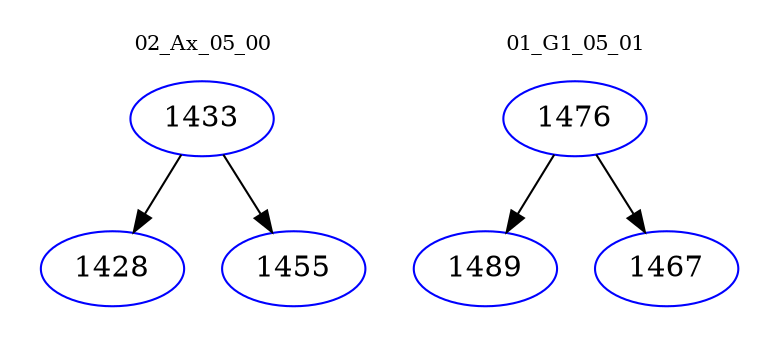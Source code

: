digraph{
subgraph cluster_0 {
color = white
label = "02_Ax_05_00";
fontsize=10;
T0_1433 [label="1433", color="blue"]
T0_1433 -> T0_1428 [color="black"]
T0_1428 [label="1428", color="blue"]
T0_1433 -> T0_1455 [color="black"]
T0_1455 [label="1455", color="blue"]
}
subgraph cluster_1 {
color = white
label = "01_G1_05_01";
fontsize=10;
T1_1476 [label="1476", color="blue"]
T1_1476 -> T1_1489 [color="black"]
T1_1489 [label="1489", color="blue"]
T1_1476 -> T1_1467 [color="black"]
T1_1467 [label="1467", color="blue"]
}
}
